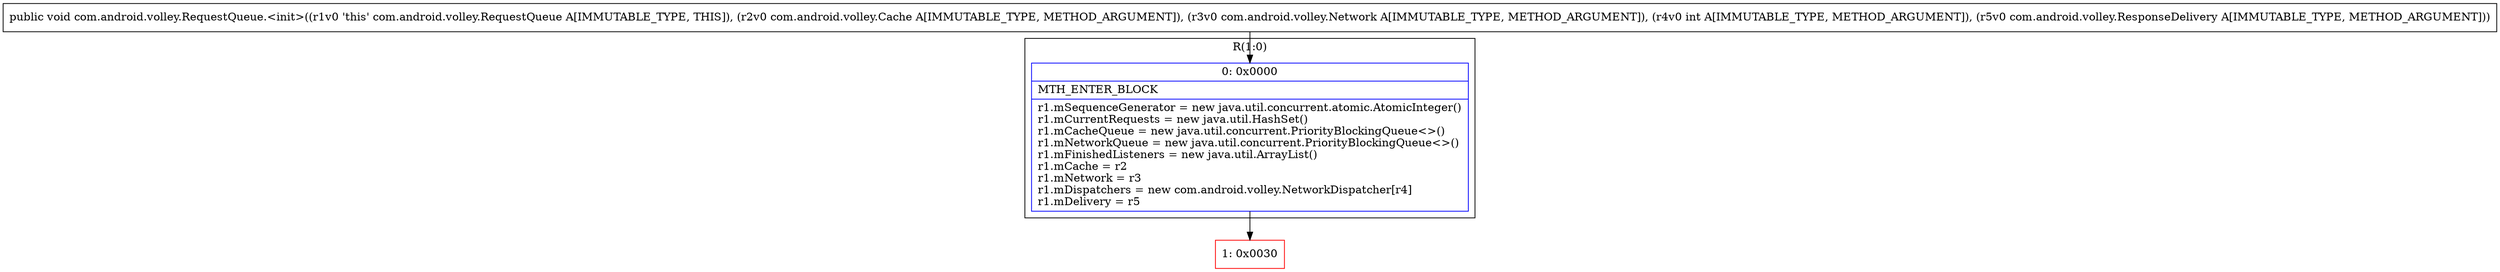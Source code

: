 digraph "CFG forcom.android.volley.RequestQueue.\<init\>(Lcom\/android\/volley\/Cache;Lcom\/android\/volley\/Network;ILcom\/android\/volley\/ResponseDelivery;)V" {
subgraph cluster_Region_203809924 {
label = "R(1:0)";
node [shape=record,color=blue];
Node_0 [shape=record,label="{0\:\ 0x0000|MTH_ENTER_BLOCK\l|r1.mSequenceGenerator = new java.util.concurrent.atomic.AtomicInteger()\lr1.mCurrentRequests = new java.util.HashSet()\lr1.mCacheQueue = new java.util.concurrent.PriorityBlockingQueue\<\>()\lr1.mNetworkQueue = new java.util.concurrent.PriorityBlockingQueue\<\>()\lr1.mFinishedListeners = new java.util.ArrayList()\lr1.mCache = r2\lr1.mNetwork = r3\lr1.mDispatchers = new com.android.volley.NetworkDispatcher[r4]\lr1.mDelivery = r5\l}"];
}
Node_1 [shape=record,color=red,label="{1\:\ 0x0030}"];
MethodNode[shape=record,label="{public void com.android.volley.RequestQueue.\<init\>((r1v0 'this' com.android.volley.RequestQueue A[IMMUTABLE_TYPE, THIS]), (r2v0 com.android.volley.Cache A[IMMUTABLE_TYPE, METHOD_ARGUMENT]), (r3v0 com.android.volley.Network A[IMMUTABLE_TYPE, METHOD_ARGUMENT]), (r4v0 int A[IMMUTABLE_TYPE, METHOD_ARGUMENT]), (r5v0 com.android.volley.ResponseDelivery A[IMMUTABLE_TYPE, METHOD_ARGUMENT])) }"];
MethodNode -> Node_0;
Node_0 -> Node_1;
}

